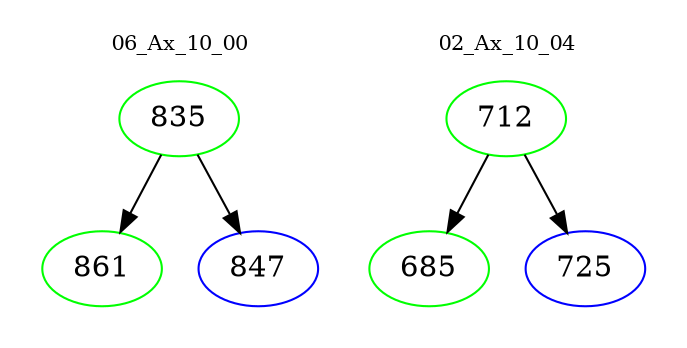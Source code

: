 digraph{
subgraph cluster_0 {
color = white
label = "06_Ax_10_00";
fontsize=10;
T0_835 [label="835", color="green"]
T0_835 -> T0_861 [color="black"]
T0_861 [label="861", color="green"]
T0_835 -> T0_847 [color="black"]
T0_847 [label="847", color="blue"]
}
subgraph cluster_1 {
color = white
label = "02_Ax_10_04";
fontsize=10;
T1_712 [label="712", color="green"]
T1_712 -> T1_685 [color="black"]
T1_685 [label="685", color="green"]
T1_712 -> T1_725 [color="black"]
T1_725 [label="725", color="blue"]
}
}
